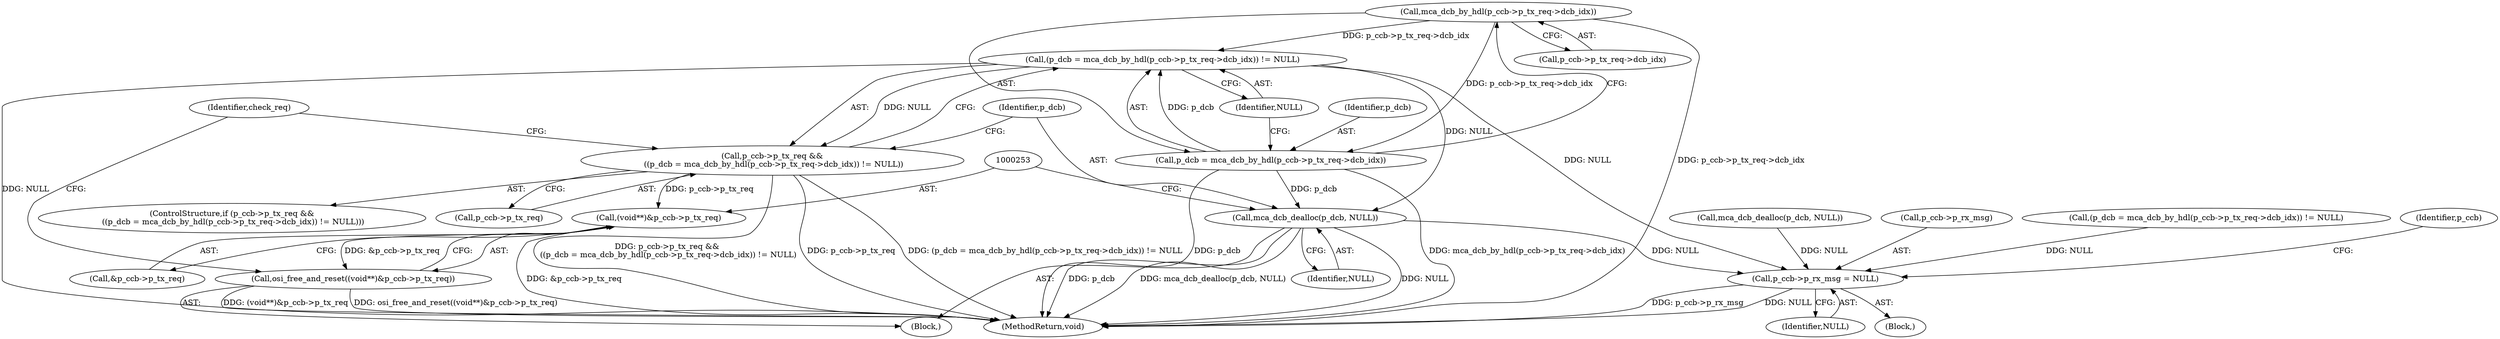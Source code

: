 digraph "0_Android_5216e6120160b28d76e9ee4dff9995e772647511@pointer" {
"1000240" [label="(Call,mca_dcb_by_hdl(p_ccb->p_tx_req->dcb_idx))"];
"1000237" [label="(Call,(p_dcb = mca_dcb_by_hdl(p_ccb->p_tx_req->dcb_idx)) != NULL)"];
"1000233" [label="(Call,p_ccb->p_tx_req &&\n ((p_dcb = mca_dcb_by_hdl(p_ccb->p_tx_req->dcb_idx)) != NULL))"];
"1000252" [label="(Call,(void**)&p_ccb->p_tx_req)"];
"1000251" [label="(Call,osi_free_and_reset((void**)&p_ccb->p_tx_req))"];
"1000248" [label="(Call,mca_dcb_dealloc(p_dcb, NULL))"];
"1000724" [label="(Call,p_ccb->p_rx_msg = NULL)"];
"1000238" [label="(Call,p_dcb = mca_dcb_by_hdl(p_ccb->p_tx_req->dcb_idx))"];
"1000238" [label="(Call,p_dcb = mca_dcb_by_hdl(p_ccb->p_tx_req->dcb_idx))"];
"1000234" [label="(Call,p_ccb->p_tx_req)"];
"1000316" [label="(Call,mca_dcb_dealloc(p_dcb, NULL))"];
"1000252" [label="(Call,(void**)&p_ccb->p_tx_req)"];
"1000250" [label="(Identifier,NULL)"];
"1000725" [label="(Call,p_ccb->p_rx_msg)"];
"1000305" [label="(Call,(p_dcb = mca_dcb_by_hdl(p_ccb->p_tx_req->dcb_idx)) != NULL)"];
"1000730" [label="(Identifier,p_ccb)"];
"1000741" [label="(MethodReturn,void)"];
"1000233" [label="(Call,p_ccb->p_tx_req &&\n ((p_dcb = mca_dcb_by_hdl(p_ccb->p_tx_req->dcb_idx)) != NULL))"];
"1000254" [label="(Call,&p_ccb->p_tx_req)"];
"1000241" [label="(Call,p_ccb->p_tx_req->dcb_idx)"];
"1000728" [label="(Identifier,NULL)"];
"1000232" [label="(ControlStructure,if (p_ccb->p_tx_req &&\n ((p_dcb = mca_dcb_by_hdl(p_ccb->p_tx_req->dcb_idx)) != NULL)))"];
"1000392" [label="(Identifier,check_req)"];
"1000724" [label="(Call,p_ccb->p_rx_msg = NULL)"];
"1000249" [label="(Identifier,p_dcb)"];
"1000721" [label="(Block,)"];
"1000247" [label="(Block,)"];
"1000237" [label="(Call,(p_dcb = mca_dcb_by_hdl(p_ccb->p_tx_req->dcb_idx)) != NULL)"];
"1000246" [label="(Identifier,NULL)"];
"1000240" [label="(Call,mca_dcb_by_hdl(p_ccb->p_tx_req->dcb_idx))"];
"1000239" [label="(Identifier,p_dcb)"];
"1000251" [label="(Call,osi_free_and_reset((void**)&p_ccb->p_tx_req))"];
"1000248" [label="(Call,mca_dcb_dealloc(p_dcb, NULL))"];
"1000240" -> "1000238"  [label="AST: "];
"1000240" -> "1000241"  [label="CFG: "];
"1000241" -> "1000240"  [label="AST: "];
"1000238" -> "1000240"  [label="CFG: "];
"1000240" -> "1000741"  [label="DDG: p_ccb->p_tx_req->dcb_idx"];
"1000240" -> "1000237"  [label="DDG: p_ccb->p_tx_req->dcb_idx"];
"1000240" -> "1000238"  [label="DDG: p_ccb->p_tx_req->dcb_idx"];
"1000237" -> "1000233"  [label="AST: "];
"1000237" -> "1000246"  [label="CFG: "];
"1000238" -> "1000237"  [label="AST: "];
"1000246" -> "1000237"  [label="AST: "];
"1000233" -> "1000237"  [label="CFG: "];
"1000237" -> "1000741"  [label="DDG: NULL"];
"1000237" -> "1000233"  [label="DDG: NULL"];
"1000238" -> "1000237"  [label="DDG: p_dcb"];
"1000237" -> "1000248"  [label="DDG: NULL"];
"1000237" -> "1000724"  [label="DDG: NULL"];
"1000233" -> "1000232"  [label="AST: "];
"1000233" -> "1000234"  [label="CFG: "];
"1000234" -> "1000233"  [label="AST: "];
"1000249" -> "1000233"  [label="CFG: "];
"1000392" -> "1000233"  [label="CFG: "];
"1000233" -> "1000741"  [label="DDG: (p_dcb = mca_dcb_by_hdl(p_ccb->p_tx_req->dcb_idx)) != NULL"];
"1000233" -> "1000741"  [label="DDG: p_ccb->p_tx_req &&\n ((p_dcb = mca_dcb_by_hdl(p_ccb->p_tx_req->dcb_idx)) != NULL)"];
"1000233" -> "1000741"  [label="DDG: p_ccb->p_tx_req"];
"1000233" -> "1000252"  [label="DDG: p_ccb->p_tx_req"];
"1000252" -> "1000251"  [label="AST: "];
"1000252" -> "1000254"  [label="CFG: "];
"1000253" -> "1000252"  [label="AST: "];
"1000254" -> "1000252"  [label="AST: "];
"1000251" -> "1000252"  [label="CFG: "];
"1000252" -> "1000741"  [label="DDG: &p_ccb->p_tx_req"];
"1000252" -> "1000251"  [label="DDG: &p_ccb->p_tx_req"];
"1000251" -> "1000247"  [label="AST: "];
"1000392" -> "1000251"  [label="CFG: "];
"1000251" -> "1000741"  [label="DDG: osi_free_and_reset((void**)&p_ccb->p_tx_req)"];
"1000251" -> "1000741"  [label="DDG: (void**)&p_ccb->p_tx_req"];
"1000248" -> "1000247"  [label="AST: "];
"1000248" -> "1000250"  [label="CFG: "];
"1000249" -> "1000248"  [label="AST: "];
"1000250" -> "1000248"  [label="AST: "];
"1000253" -> "1000248"  [label="CFG: "];
"1000248" -> "1000741"  [label="DDG: mca_dcb_dealloc(p_dcb, NULL)"];
"1000248" -> "1000741"  [label="DDG: NULL"];
"1000248" -> "1000741"  [label="DDG: p_dcb"];
"1000238" -> "1000248"  [label="DDG: p_dcb"];
"1000248" -> "1000724"  [label="DDG: NULL"];
"1000724" -> "1000721"  [label="AST: "];
"1000724" -> "1000728"  [label="CFG: "];
"1000725" -> "1000724"  [label="AST: "];
"1000728" -> "1000724"  [label="AST: "];
"1000730" -> "1000724"  [label="CFG: "];
"1000724" -> "1000741"  [label="DDG: p_ccb->p_rx_msg"];
"1000724" -> "1000741"  [label="DDG: NULL"];
"1000316" -> "1000724"  [label="DDG: NULL"];
"1000305" -> "1000724"  [label="DDG: NULL"];
"1000239" -> "1000238"  [label="AST: "];
"1000246" -> "1000238"  [label="CFG: "];
"1000238" -> "1000741"  [label="DDG: p_dcb"];
"1000238" -> "1000741"  [label="DDG: mca_dcb_by_hdl(p_ccb->p_tx_req->dcb_idx)"];
}
